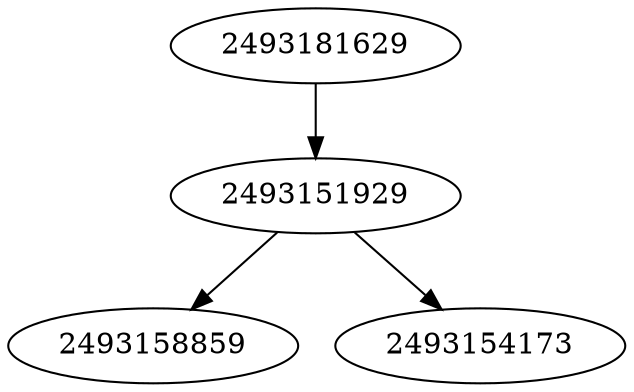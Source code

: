 strict digraph  {
2493151929;
2493158859;
2493154173;
2493181629;
2493151929 -> 2493154173;
2493151929 -> 2493158859;
2493181629 -> 2493151929;
}
